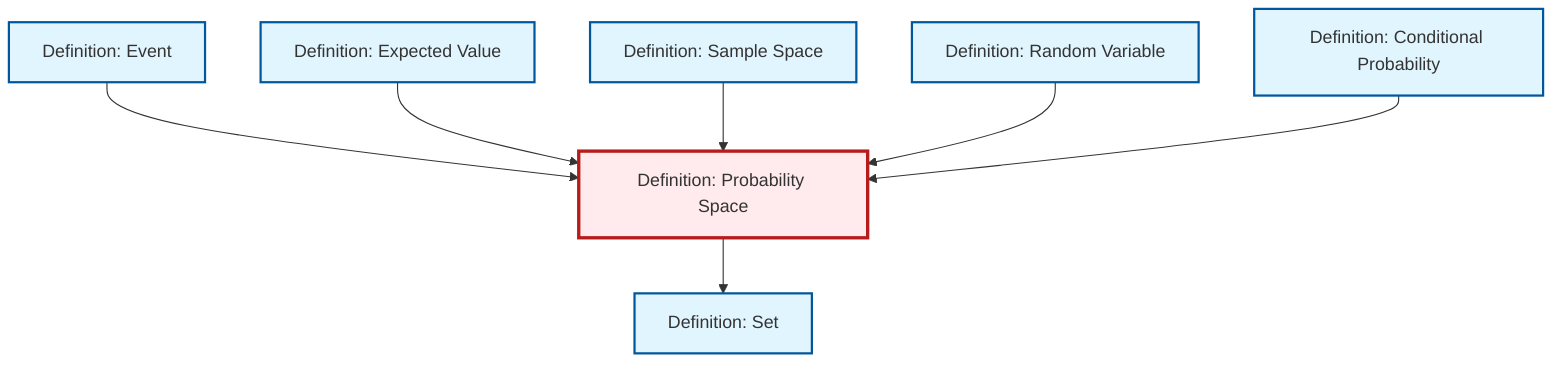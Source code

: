 graph TD
    classDef definition fill:#e1f5fe,stroke:#01579b,stroke-width:2px
    classDef theorem fill:#f3e5f5,stroke:#4a148c,stroke-width:2px
    classDef axiom fill:#fff3e0,stroke:#e65100,stroke-width:2px
    classDef example fill:#e8f5e9,stroke:#1b5e20,stroke-width:2px
    classDef current fill:#ffebee,stroke:#b71c1c,stroke-width:3px
    def-probability-space["Definition: Probability Space"]:::definition
    def-set["Definition: Set"]:::definition
    def-event["Definition: Event"]:::definition
    def-sample-space["Definition: Sample Space"]:::definition
    def-expectation["Definition: Expected Value"]:::definition
    def-random-variable["Definition: Random Variable"]:::definition
    def-conditional-probability["Definition: Conditional Probability"]:::definition
    def-event --> def-probability-space
    def-expectation --> def-probability-space
    def-sample-space --> def-probability-space
    def-probability-space --> def-set
    def-random-variable --> def-probability-space
    def-conditional-probability --> def-probability-space
    class def-probability-space current